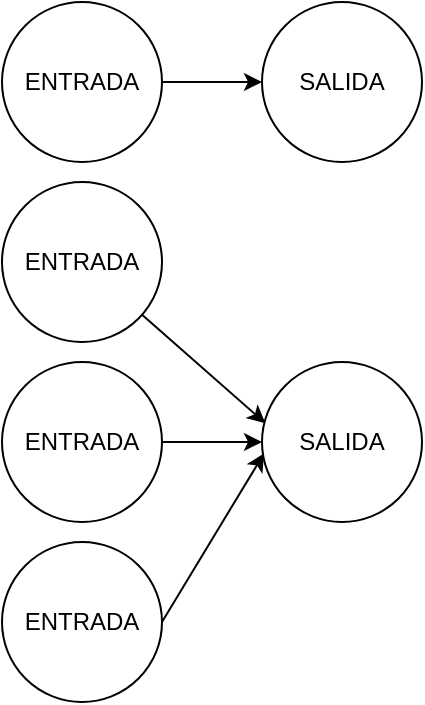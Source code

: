 <mxfile>
    <diagram id="DcruUSKQhvfuLlfIgczO" name="Page-1">
        <mxGraphModel dx="256" dy="144" grid="1" gridSize="10" guides="1" tooltips="1" connect="1" arrows="1" fold="1" page="1" pageScale="1" pageWidth="1200" pageHeight="1600" math="0" shadow="0">
            <root>
                <mxCell id="0"/>
                <mxCell id="1" parent="0"/>
                <mxCell id="9" style="edgeStyle=none;html=1;entryX=0.021;entryY=0.383;entryDx=0;entryDy=0;entryPerimeter=0;" edge="1" parent="1" source="2" target="7">
                    <mxGeometry relative="1" as="geometry"/>
                </mxCell>
                <mxCell id="2" value="ENTRADA" style="ellipse;whiteSpace=wrap;html=1;aspect=fixed;" vertex="1" parent="1">
                    <mxGeometry x="360" y="200" width="80" height="80" as="geometry"/>
                </mxCell>
                <mxCell id="10" style="edgeStyle=none;html=1;exitX=1;exitY=0.5;exitDx=0;exitDy=0;entryX=0.013;entryY=0.571;entryDx=0;entryDy=0;entryPerimeter=0;" edge="1" parent="1" source="5" target="7">
                    <mxGeometry relative="1" as="geometry"/>
                </mxCell>
                <mxCell id="5" value="ENTRADA" style="ellipse;whiteSpace=wrap;html=1;aspect=fixed;" vertex="1" parent="1">
                    <mxGeometry x="360" y="380" width="80" height="80" as="geometry"/>
                </mxCell>
                <mxCell id="8" value="" style="edgeStyle=none;html=1;" edge="1" parent="1" source="6" target="7">
                    <mxGeometry relative="1" as="geometry"/>
                </mxCell>
                <mxCell id="6" value="ENTRADA" style="ellipse;whiteSpace=wrap;html=1;aspect=fixed;" vertex="1" parent="1">
                    <mxGeometry x="360" y="290" width="80" height="80" as="geometry"/>
                </mxCell>
                <mxCell id="7" value="SALIDA" style="ellipse;whiteSpace=wrap;html=1;aspect=fixed;" vertex="1" parent="1">
                    <mxGeometry x="490" y="290" width="80" height="80" as="geometry"/>
                </mxCell>
                <mxCell id="13" value="" style="edgeStyle=none;html=1;" edge="1" parent="1" source="11" target="12">
                    <mxGeometry relative="1" as="geometry"/>
                </mxCell>
                <mxCell id="11" value="ENTRADA" style="ellipse;whiteSpace=wrap;html=1;aspect=fixed;" vertex="1" parent="1">
                    <mxGeometry x="360" y="110" width="80" height="80" as="geometry"/>
                </mxCell>
                <mxCell id="12" value="SALIDA" style="ellipse;whiteSpace=wrap;html=1;aspect=fixed;" vertex="1" parent="1">
                    <mxGeometry x="490" y="110" width="80" height="80" as="geometry"/>
                </mxCell>
            </root>
        </mxGraphModel>
    </diagram>
</mxfile>